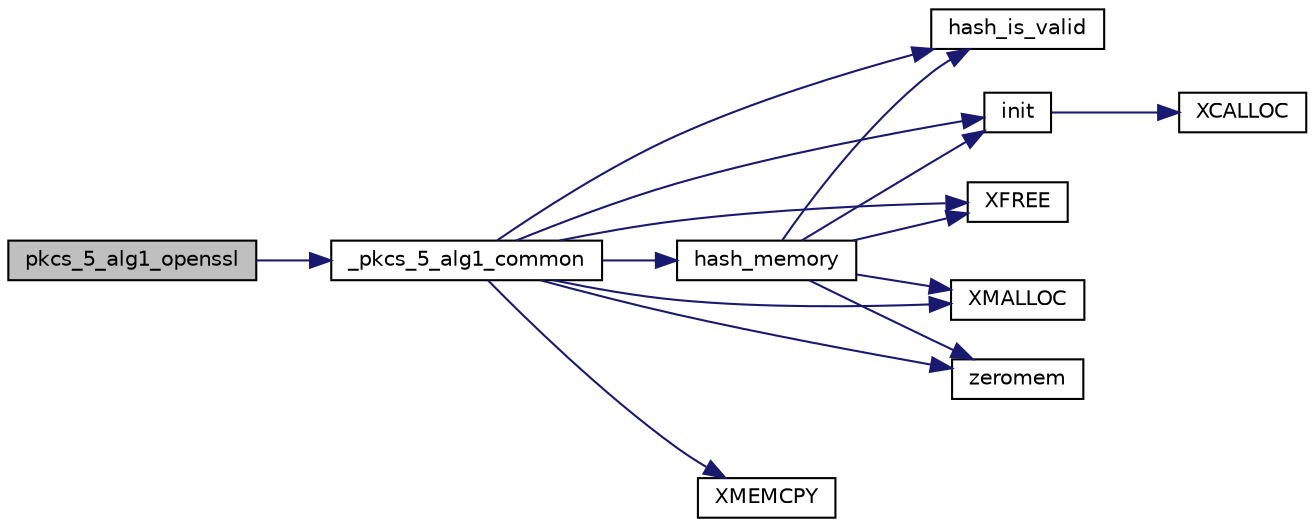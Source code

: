 digraph "pkcs_5_alg1_openssl"
{
 // LATEX_PDF_SIZE
  edge [fontname="Helvetica",fontsize="10",labelfontname="Helvetica",labelfontsize="10"];
  node [fontname="Helvetica",fontsize="10",shape=record];
  rankdir="LR";
  Node27 [label="pkcs_5_alg1_openssl",height=0.2,width=0.4,color="black", fillcolor="grey75", style="filled", fontcolor="black",tooltip="Execute PKCS #5 v1 - OpenSSL-extension-compatible mode."];
  Node27 -> Node28 [color="midnightblue",fontsize="10",style="solid",fontname="Helvetica"];
  Node28 [label="_pkcs_5_alg1_common",height=0.2,width=0.4,color="black", fillcolor="white", style="filled",URL="$pkcs__5__1_8c.html#aa4612634ecf7147a57dfe724150e059a",tooltip="Execute PKCS #5 v1 in strict or OpenSSL EVP_BytesToKey()-compat mode."];
  Node28 -> Node29 [color="midnightblue",fontsize="10",style="solid",fontname="Helvetica"];
  Node29 [label="hash_is_valid",height=0.2,width=0.4,color="black", fillcolor="white", style="filled",URL="$tomcrypt__hash_8h.html#a79647f22bf48bfa7de03fe5fc958c846",tooltip=" "];
  Node28 -> Node30 [color="midnightblue",fontsize="10",style="solid",fontname="Helvetica"];
  Node30 [label="hash_memory",height=0.2,width=0.4,color="black", fillcolor="white", style="filled",URL="$hash__memory_8c.html#a8672bf28488595ef1519a6754498869c",tooltip="Hash a block of memory and store the digest."];
  Node30 -> Node29 [color="midnightblue",fontsize="10",style="solid",fontname="Helvetica"];
  Node30 -> Node31 [color="midnightblue",fontsize="10",style="solid",fontname="Helvetica"];
  Node31 [label="init",height=0.2,width=0.4,color="black", fillcolor="white", style="filled",URL="$gmp__desc_8c.html#a4f8948d7c94899bf8ddee4721114d593",tooltip=" "];
  Node31 -> Node32 [color="midnightblue",fontsize="10",style="solid",fontname="Helvetica"];
  Node32 [label="XCALLOC",height=0.2,width=0.4,color="black", fillcolor="white", style="filled",URL="$tomcrypt__cfg_8h.html#a151dda14cd7acae31eaf1102b0cc0685",tooltip=" "];
  Node30 -> Node33 [color="midnightblue",fontsize="10",style="solid",fontname="Helvetica"];
  Node33 [label="XFREE",height=0.2,width=0.4,color="black", fillcolor="white", style="filled",URL="$tomcrypt__cfg_8h.html#a260d66fc0690e0502cf3bfe7b5244b75",tooltip=" "];
  Node30 -> Node34 [color="midnightblue",fontsize="10",style="solid",fontname="Helvetica"];
  Node34 [label="XMALLOC",height=0.2,width=0.4,color="black", fillcolor="white", style="filled",URL="$tomcrypt__cfg_8h.html#af363355f38fbaacdefacf270436ae1c9",tooltip=" "];
  Node30 -> Node35 [color="midnightblue",fontsize="10",style="solid",fontname="Helvetica"];
  Node35 [label="zeromem",height=0.2,width=0.4,color="black", fillcolor="white", style="filled",URL="$tomcrypt__misc_8h.html#a63b6e188713790263bfd3612fe8b398f",tooltip="Zero a block of memory."];
  Node28 -> Node31 [color="midnightblue",fontsize="10",style="solid",fontname="Helvetica"];
  Node28 -> Node33 [color="midnightblue",fontsize="10",style="solid",fontname="Helvetica"];
  Node28 -> Node34 [color="midnightblue",fontsize="10",style="solid",fontname="Helvetica"];
  Node28 -> Node36 [color="midnightblue",fontsize="10",style="solid",fontname="Helvetica"];
  Node36 [label="XMEMCPY",height=0.2,width=0.4,color="black", fillcolor="white", style="filled",URL="$tomcrypt__cfg_8h.html#a7691dd48d60d5fc6daf2fa7ec4c55e12",tooltip=" "];
  Node28 -> Node35 [color="midnightblue",fontsize="10",style="solid",fontname="Helvetica"];
}
